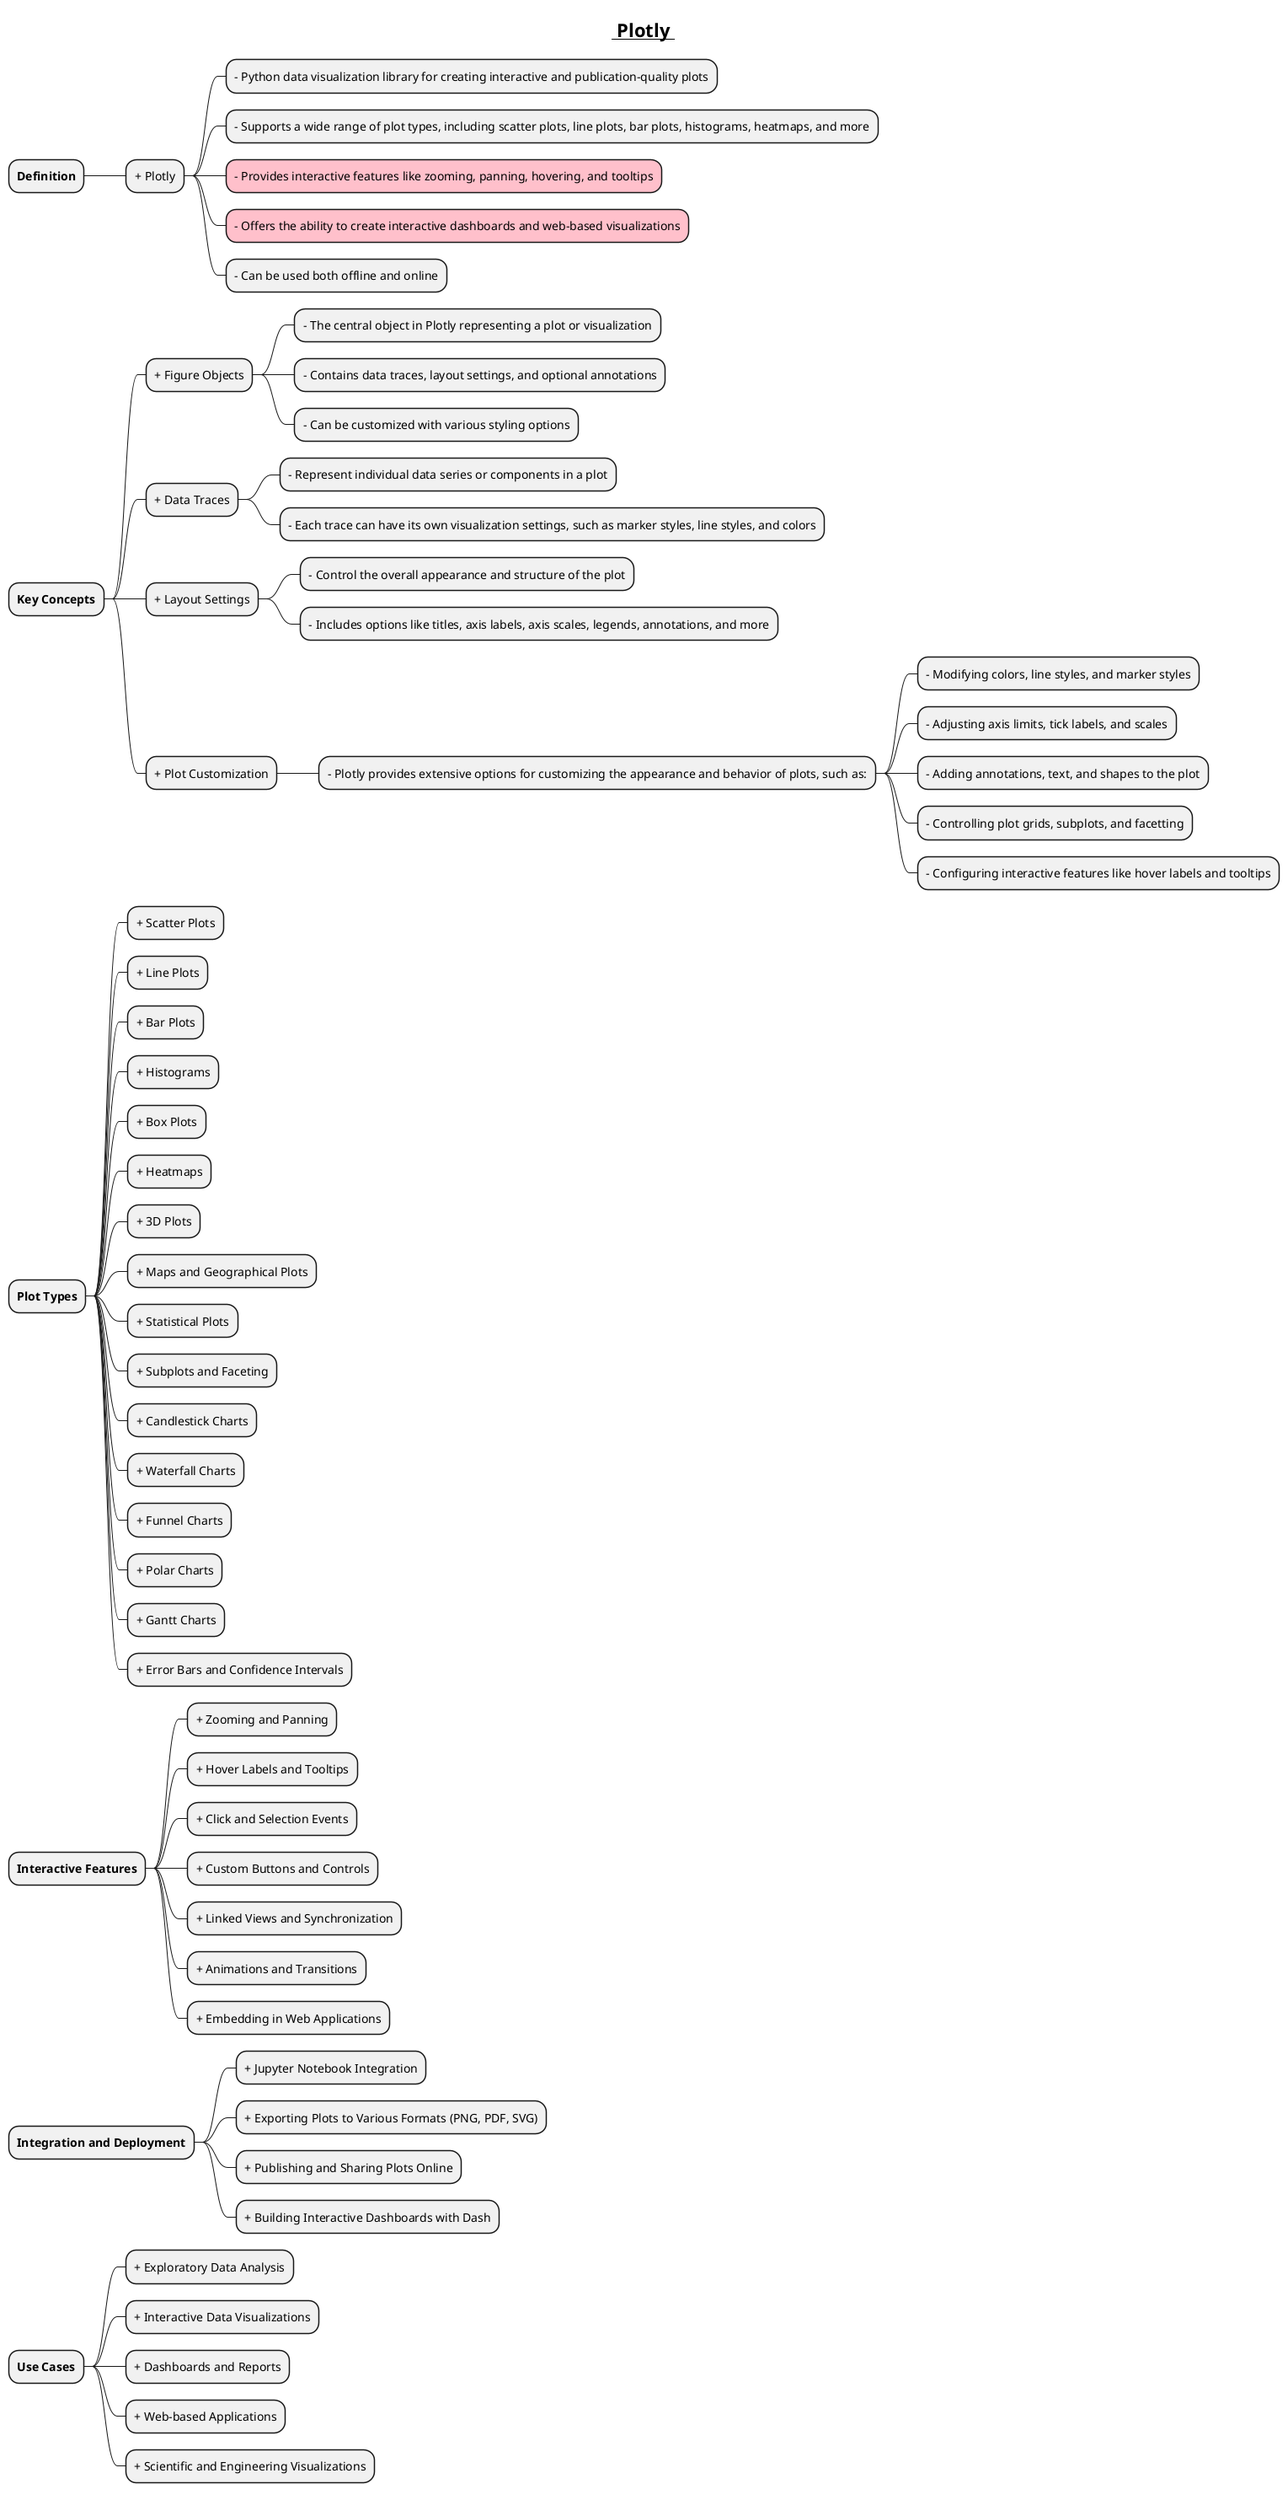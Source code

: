 @startmindmap

title =__ Plotly __

* **Definition**
** + Plotly
*** - Python data visualization library for creating interactive and publication-quality plots
*** - Supports a wide range of plot types, including scatter plots, line plots, bar plots, histograms, heatmaps, and more
***[#pink] - Provides interactive features like zooming, panning, hovering, and tooltips
***[#pink] - Offers the ability to create interactive dashboards and web-based visualizations
*** - Can be used both offline and online

* **Key Concepts**
** + Figure Objects
*** - The central object in Plotly representing a plot or visualization
*** - Contains data traces, layout settings, and optional annotations
*** - Can be customized with various styling options
** + Data Traces
*** - Represent individual data series or components in a plot
*** - Each trace can have its own visualization settings, such as marker styles, line styles, and colors
** + Layout Settings
*** - Control the overall appearance and structure of the plot
*** - Includes options like titles, axis labels, axis scales, legends, annotations, and more
** + Plot Customization
*** - Plotly provides extensive options for customizing the appearance and behavior of plots, such as:
**** - Modifying colors, line styles, and marker styles
**** - Adjusting axis limits, tick labels, and scales
**** - Adding annotations, text, and shapes to the plot
**** - Controlling plot grids, subplots, and facetting
**** - Configuring interactive features like hover labels and tooltips

* **Plot Types**
** + Scatter Plots
** + Line Plots
** + Bar Plots
** + Histograms
** + Box Plots
** + Heatmaps
** + 3D Plots
** + Maps and Geographical Plots
** + Statistical Plots
** + Subplots and Faceting
** + Candlestick Charts
** + Waterfall Charts
** + Funnel Charts
** + Polar Charts
** + Gantt Charts
** + Error Bars and Confidence Intervals

* **Interactive Features**
** + Zooming and Panning
** + Hover Labels and Tooltips
** + Click and Selection Events
** + Custom Buttons and Controls
** + Linked Views and Synchronization
** + Animations and Transitions
** + Embedding in Web Applications

* **Integration and Deployment**
** + Jupyter Notebook Integration
** + Exporting Plots to Various Formats (PNG, PDF, SVG)
** + Publishing and Sharing Plots Online
** + Building Interactive Dashboards with Dash

* **Use Cases**
** + Exploratory Data Analysis
** + Interactive Data Visualizations
** + Dashboards and Reports
** + Web-based Applications
** + Scientific and Engineering Visualizations

@endmindmap
